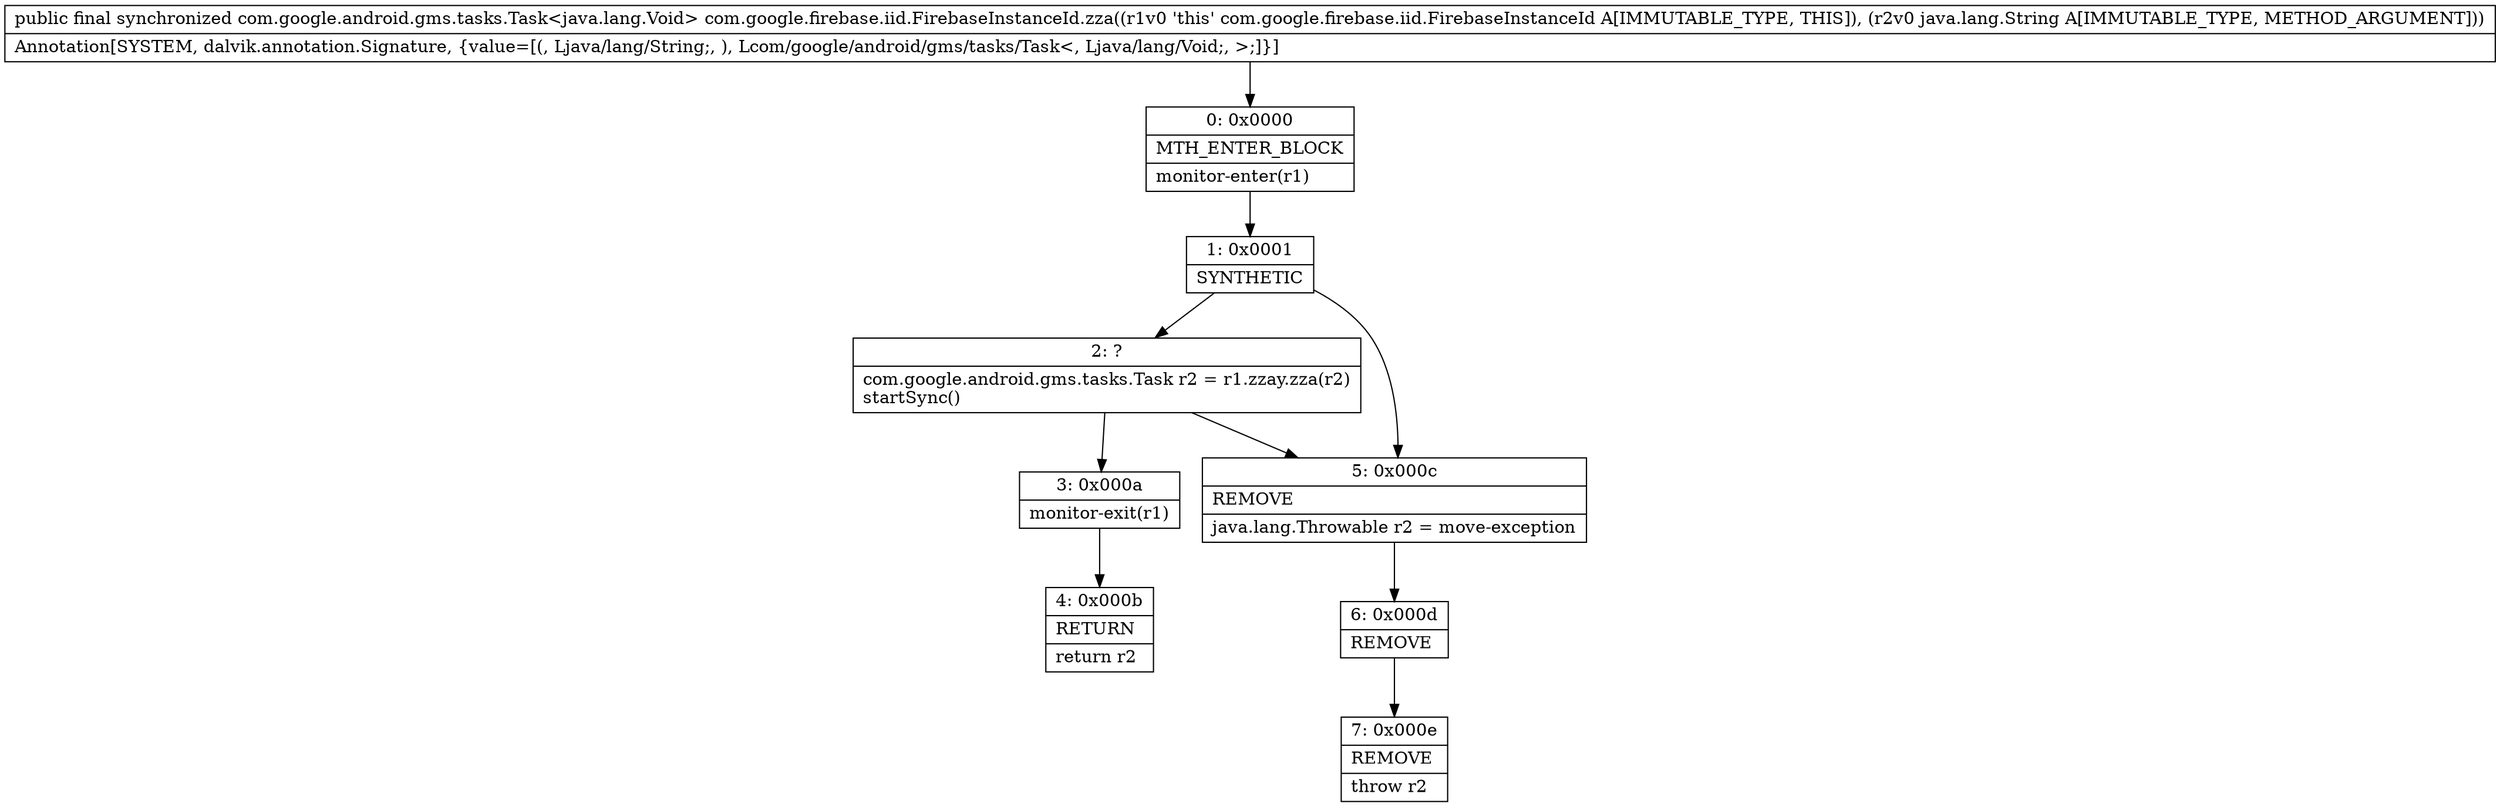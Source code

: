 digraph "CFG forcom.google.firebase.iid.FirebaseInstanceId.zza(Ljava\/lang\/String;)Lcom\/google\/android\/gms\/tasks\/Task;" {
Node_0 [shape=record,label="{0\:\ 0x0000|MTH_ENTER_BLOCK\l|monitor\-enter(r1)\l}"];
Node_1 [shape=record,label="{1\:\ 0x0001|SYNTHETIC\l}"];
Node_2 [shape=record,label="{2\:\ ?|com.google.android.gms.tasks.Task r2 = r1.zzay.zza(r2)\lstartSync()\l}"];
Node_3 [shape=record,label="{3\:\ 0x000a|monitor\-exit(r1)\l}"];
Node_4 [shape=record,label="{4\:\ 0x000b|RETURN\l|return r2\l}"];
Node_5 [shape=record,label="{5\:\ 0x000c|REMOVE\l|java.lang.Throwable r2 = move\-exception\l}"];
Node_6 [shape=record,label="{6\:\ 0x000d|REMOVE\l}"];
Node_7 [shape=record,label="{7\:\ 0x000e|REMOVE\l|throw r2\l}"];
MethodNode[shape=record,label="{public final synchronized com.google.android.gms.tasks.Task\<java.lang.Void\> com.google.firebase.iid.FirebaseInstanceId.zza((r1v0 'this' com.google.firebase.iid.FirebaseInstanceId A[IMMUTABLE_TYPE, THIS]), (r2v0 java.lang.String A[IMMUTABLE_TYPE, METHOD_ARGUMENT]))  | Annotation[SYSTEM, dalvik.annotation.Signature, \{value=[(, Ljava\/lang\/String;, ), Lcom\/google\/android\/gms\/tasks\/Task\<, Ljava\/lang\/Void;, \>;]\}]\l}"];
MethodNode -> Node_0;
Node_0 -> Node_1;
Node_1 -> Node_2;
Node_1 -> Node_5;
Node_2 -> Node_3;
Node_2 -> Node_5;
Node_3 -> Node_4;
Node_5 -> Node_6;
Node_6 -> Node_7;
}

